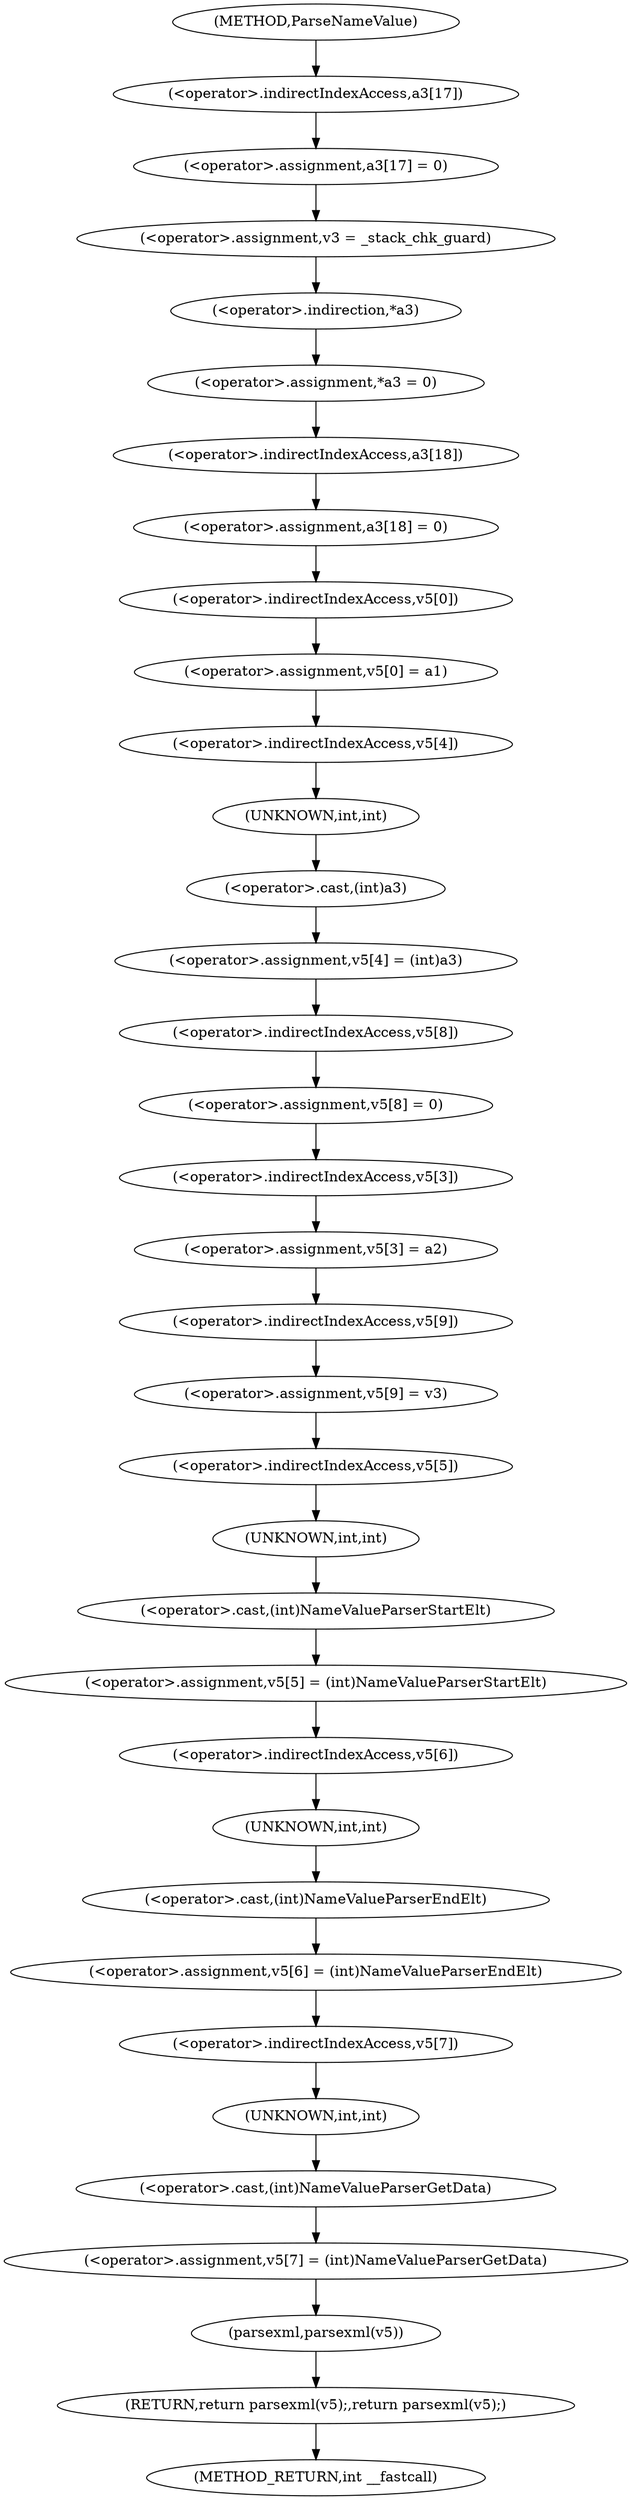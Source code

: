 digraph ParseNameValue {  
"1000110" [label = "(<operator>.assignment,a3[17] = 0)" ]
"1000111" [label = "(<operator>.indirectIndexAccess,a3[17])" ]
"1000115" [label = "(<operator>.assignment,v3 = _stack_chk_guard)" ]
"1000118" [label = "(<operator>.assignment,*a3 = 0)" ]
"1000119" [label = "(<operator>.indirection,*a3)" ]
"1000122" [label = "(<operator>.assignment,a3[18] = 0)" ]
"1000123" [label = "(<operator>.indirectIndexAccess,a3[18])" ]
"1000127" [label = "(<operator>.assignment,v5[0] = a1)" ]
"1000128" [label = "(<operator>.indirectIndexAccess,v5[0])" ]
"1000132" [label = "(<operator>.assignment,v5[4] = (int)a3)" ]
"1000133" [label = "(<operator>.indirectIndexAccess,v5[4])" ]
"1000136" [label = "(<operator>.cast,(int)a3)" ]
"1000137" [label = "(UNKNOWN,int,int)" ]
"1000139" [label = "(<operator>.assignment,v5[8] = 0)" ]
"1000140" [label = "(<operator>.indirectIndexAccess,v5[8])" ]
"1000144" [label = "(<operator>.assignment,v5[3] = a2)" ]
"1000145" [label = "(<operator>.indirectIndexAccess,v5[3])" ]
"1000149" [label = "(<operator>.assignment,v5[9] = v3)" ]
"1000150" [label = "(<operator>.indirectIndexAccess,v5[9])" ]
"1000154" [label = "(<operator>.assignment,v5[5] = (int)NameValueParserStartElt)" ]
"1000155" [label = "(<operator>.indirectIndexAccess,v5[5])" ]
"1000158" [label = "(<operator>.cast,(int)NameValueParserStartElt)" ]
"1000159" [label = "(UNKNOWN,int,int)" ]
"1000161" [label = "(<operator>.assignment,v5[6] = (int)NameValueParserEndElt)" ]
"1000162" [label = "(<operator>.indirectIndexAccess,v5[6])" ]
"1000165" [label = "(<operator>.cast,(int)NameValueParserEndElt)" ]
"1000166" [label = "(UNKNOWN,int,int)" ]
"1000168" [label = "(<operator>.assignment,v5[7] = (int)NameValueParserGetData)" ]
"1000169" [label = "(<operator>.indirectIndexAccess,v5[7])" ]
"1000172" [label = "(<operator>.cast,(int)NameValueParserGetData)" ]
"1000173" [label = "(UNKNOWN,int,int)" ]
"1000175" [label = "(RETURN,return parsexml(v5);,return parsexml(v5);)" ]
"1000176" [label = "(parsexml,parsexml(v5))" ]
"1000103" [label = "(METHOD,ParseNameValue)" ]
"1000178" [label = "(METHOD_RETURN,int __fastcall)" ]
  "1000110" -> "1000115" 
  "1000111" -> "1000110" 
  "1000115" -> "1000119" 
  "1000118" -> "1000123" 
  "1000119" -> "1000118" 
  "1000122" -> "1000128" 
  "1000123" -> "1000122" 
  "1000127" -> "1000133" 
  "1000128" -> "1000127" 
  "1000132" -> "1000140" 
  "1000133" -> "1000137" 
  "1000136" -> "1000132" 
  "1000137" -> "1000136" 
  "1000139" -> "1000145" 
  "1000140" -> "1000139" 
  "1000144" -> "1000150" 
  "1000145" -> "1000144" 
  "1000149" -> "1000155" 
  "1000150" -> "1000149" 
  "1000154" -> "1000162" 
  "1000155" -> "1000159" 
  "1000158" -> "1000154" 
  "1000159" -> "1000158" 
  "1000161" -> "1000169" 
  "1000162" -> "1000166" 
  "1000165" -> "1000161" 
  "1000166" -> "1000165" 
  "1000168" -> "1000176" 
  "1000169" -> "1000173" 
  "1000172" -> "1000168" 
  "1000173" -> "1000172" 
  "1000175" -> "1000178" 
  "1000176" -> "1000175" 
  "1000103" -> "1000111" 
}
